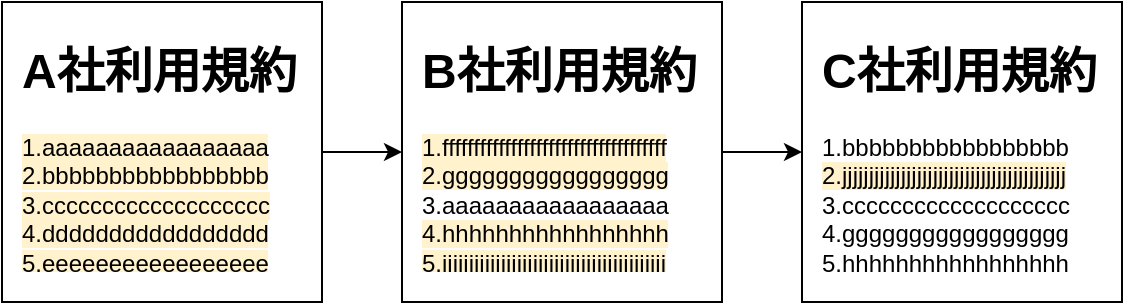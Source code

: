 <mxfile version="20.6.0" type="onedrive"><diagram id="xYA7qhEKHswjxA7G_Rkp" name="ページ1"><mxGraphModel grid="1" page="1" gridSize="10" guides="1" tooltips="1" connect="1" arrows="1" fold="1" pageScale="1" pageWidth="827" pageHeight="1169" math="0" shadow="0"><root><mxCell id="0"/><mxCell id="1" parent="0"/><mxCell id="FML4zWJ-S0Cc0DcdOreH-10" value="" style="group" connectable="0" vertex="1" parent="1"><mxGeometry x="80" y="200" width="160" height="150" as="geometry"/></mxCell><mxCell id="FML4zWJ-S0Cc0DcdOreH-1" value="" style="rounded=0;whiteSpace=wrap;html=1;" vertex="1" parent="FML4zWJ-S0Cc0DcdOreH-10"><mxGeometry width="160" height="150" as="geometry"/></mxCell><mxCell id="FML4zWJ-S0Cc0DcdOreH-7" value="&lt;h1&gt;A社利用規約&lt;br&gt;&lt;/h1&gt;&lt;div&gt;&lt;span style=&quot;background-color: rgb(255, 242, 204);&quot;&gt;1.aaaaaaaaaaaaaaaaa&lt;/span&gt;&lt;/div&gt;&lt;div&gt;&lt;span style=&quot;background-color: rgb(255, 242, 204);&quot;&gt;2.bbbbbbbbbbbbbbbbb&lt;/span&gt;&lt;/div&gt;&lt;div&gt;&lt;span style=&quot;background-color: rgb(255, 242, 204);&quot;&gt;3.ccccccccccccccccccc&lt;br&gt;&lt;/span&gt;&lt;/div&gt;&lt;div&gt;&lt;span style=&quot;background-color: rgb(255, 242, 204);&quot;&gt;4.ddddddddddddddddd&lt;/span&gt;&lt;/div&gt;&lt;div&gt;&lt;span style=&quot;background-color: rgb(255, 242, 204);&quot;&gt;5.eeeeeeeeeeeeeeeee&lt;/span&gt;&lt;br&gt;&lt;/div&gt;" style="text;html=1;strokeColor=none;fillColor=none;spacing=5;spacingTop=-20;whiteSpace=wrap;overflow=hidden;rounded=0;" vertex="1" parent="FML4zWJ-S0Cc0DcdOreH-10"><mxGeometry x="4.706" y="15" width="155.294" height="120" as="geometry"/></mxCell><mxCell id="FML4zWJ-S0Cc0DcdOreH-17" value="" style="group" connectable="0" vertex="1" parent="1"><mxGeometry x="280" y="200" width="160" height="150" as="geometry"/></mxCell><mxCell id="FML4zWJ-S0Cc0DcdOreH-18" value="" style="rounded=0;whiteSpace=wrap;html=1;" vertex="1" parent="FML4zWJ-S0Cc0DcdOreH-17"><mxGeometry width="160" height="150" as="geometry"/></mxCell><mxCell id="FML4zWJ-S0Cc0DcdOreH-19" value="&lt;h1&gt;B社利用規約&lt;br&gt;&lt;/h1&gt;&lt;div&gt;&lt;span style=&quot;background-color: rgb(255, 242, 204);&quot;&gt;1.ffffffffffffffffffffffffffffffffffff&lt;/span&gt;&lt;/div&gt;&lt;div&gt;&lt;span style=&quot;background-color: rgb(255, 242, 204);&quot;&gt;2.ggggggggggggggggg&lt;/span&gt;&lt;/div&gt;&lt;div&gt;&lt;span style=&quot;background-color: rgb(255, 242, 204);&quot;&gt;&lt;span style=&quot;background-color: rgb(255, 255, 255);&quot;&gt;3.aaaaaaaaaaaaaaaaa&lt;/span&gt;&lt;br&gt;&lt;/span&gt;&lt;/div&gt;&lt;div&gt;&lt;span style=&quot;background-color: rgb(255, 242, 204);&quot;&gt;4.hhhhhhhhhhhhhhhhh&lt;/span&gt;&lt;/div&gt;&lt;div&gt;&lt;span style=&quot;background-color: rgb(255, 242, 204);&quot;&gt;5.iiiiiiiiiiiiiiiiiiiiiiiiiiiiiiiiiiiiiiiiii&lt;/span&gt;&lt;br&gt;&lt;/div&gt;" style="text;html=1;strokeColor=none;fillColor=none;spacing=5;spacingTop=-20;whiteSpace=wrap;overflow=hidden;rounded=0;" vertex="1" parent="FML4zWJ-S0Cc0DcdOreH-17"><mxGeometry x="4.706" y="15" width="155.294" height="120" as="geometry"/></mxCell><mxCell id="FML4zWJ-S0Cc0DcdOreH-22" style="edgeStyle=orthogonalEdgeStyle;rounded=0;orthogonalLoop=1;jettySize=auto;html=1;exitX=1;exitY=0.5;exitDx=0;exitDy=0;entryX=0;entryY=0.5;entryDx=0;entryDy=0;fontFamily=Noto Sans JP;fontSource=https%3A%2F%2Ffonts.googleapis.com%2Fcss%3Ffamily%3DNoto%2BSans%2BJP;" edge="1" parent="1" source="FML4zWJ-S0Cc0DcdOreH-7" target="FML4zWJ-S0Cc0DcdOreH-18"><mxGeometry relative="1" as="geometry"/></mxCell><mxCell id="FML4zWJ-S0Cc0DcdOreH-23" value="" style="group" connectable="0" vertex="1" parent="1"><mxGeometry x="480" y="200" width="160" height="150" as="geometry"/></mxCell><mxCell id="FML4zWJ-S0Cc0DcdOreH-24" value="" style="rounded=0;whiteSpace=wrap;html=1;" vertex="1" parent="FML4zWJ-S0Cc0DcdOreH-23"><mxGeometry width="160" height="150" as="geometry"/></mxCell><mxCell id="FML4zWJ-S0Cc0DcdOreH-25" value="&lt;h1&gt;C社利用規約&lt;br&gt;&lt;/h1&gt;&lt;div&gt;&lt;span style=&quot;background-color: rgb(255, 255, 255);&quot;&gt;1.bbbbbbbbbbbbbbbbb&lt;/span&gt;&lt;/div&gt;&lt;div&gt;&lt;span style=&quot;background-color: rgb(255, 242, 204);&quot;&gt;2.jjjjjjjjjjjjjjjjjjjjjjjjjjjjjjjjjjjjjjjjjj&lt;/span&gt;&lt;/div&gt;&lt;div&gt;&lt;span style=&quot;background-color: rgb(255, 242, 204);&quot;&gt;&lt;span style=&quot;background-color: rgb(255, 255, 255);&quot;&gt;3.ccccccccccccccccccc&lt;/span&gt;&lt;br&gt;&lt;/span&gt;&lt;/div&gt;&lt;div&gt;&lt;span style=&quot;background-color: rgb(255, 255, 255);&quot;&gt;4.ggggggggggggggggg&lt;/span&gt;&lt;/div&gt;&lt;div&gt;&lt;span style=&quot;background-color: rgb(255, 255, 255);&quot;&gt;5.hhhhhhhhhhhhhhhhh&lt;/span&gt;&lt;br&gt;&lt;/div&gt;" style="text;html=1;strokeColor=none;fillColor=none;spacing=5;spacingTop=-20;whiteSpace=wrap;overflow=hidden;rounded=0;" vertex="1" parent="FML4zWJ-S0Cc0DcdOreH-23"><mxGeometry x="4.706" y="15" width="155.294" height="120" as="geometry"/></mxCell><mxCell id="FML4zWJ-S0Cc0DcdOreH-26" style="edgeStyle=orthogonalEdgeStyle;rounded=0;orthogonalLoop=1;jettySize=auto;html=1;exitX=1;exitY=0.5;exitDx=0;exitDy=0;entryX=0;entryY=0.5;entryDx=0;entryDy=0;fontFamily=Noto Sans JP;fontSource=https%3A%2F%2Ffonts.googleapis.com%2Fcss%3Ffamily%3DNoto%2BSans%2BJP;" edge="1" parent="1" source="FML4zWJ-S0Cc0DcdOreH-19" target="FML4zWJ-S0Cc0DcdOreH-24"><mxGeometry relative="1" as="geometry"/></mxCell></root></mxGraphModel></diagram></mxfile>
